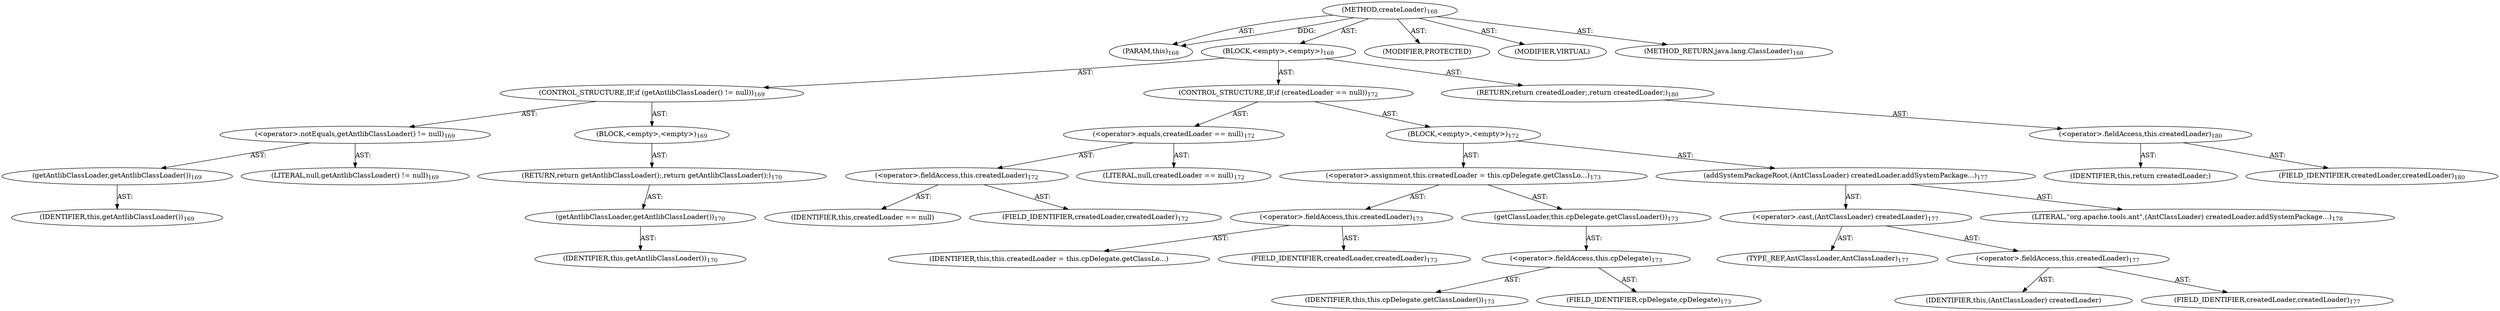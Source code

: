 digraph "createLoader" {  
"111669149705" [label = <(METHOD,createLoader)<SUB>168</SUB>> ]
"115964116997" [label = <(PARAM,this)<SUB>168</SUB>> ]
"25769803785" [label = <(BLOCK,&lt;empty&gt;,&lt;empty&gt;)<SUB>168</SUB>> ]
"47244640256" [label = <(CONTROL_STRUCTURE,IF,if (getAntlibClassLoader() != null))<SUB>169</SUB>> ]
"30064771092" [label = <(&lt;operator&gt;.notEquals,getAntlibClassLoader() != null)<SUB>169</SUB>> ]
"30064771093" [label = <(getAntlibClassLoader,getAntlibClassLoader())<SUB>169</SUB>> ]
"68719476742" [label = <(IDENTIFIER,this,getAntlibClassLoader())<SUB>169</SUB>> ]
"90194313217" [label = <(LITERAL,null,getAntlibClassLoader() != null)<SUB>169</SUB>> ]
"25769803786" [label = <(BLOCK,&lt;empty&gt;,&lt;empty&gt;)<SUB>169</SUB>> ]
"146028888069" [label = <(RETURN,return getAntlibClassLoader();,return getAntlibClassLoader();)<SUB>170</SUB>> ]
"30064771094" [label = <(getAntlibClassLoader,getAntlibClassLoader())<SUB>170</SUB>> ]
"68719476743" [label = <(IDENTIFIER,this,getAntlibClassLoader())<SUB>170</SUB>> ]
"47244640257" [label = <(CONTROL_STRUCTURE,IF,if (createdLoader == null))<SUB>172</SUB>> ]
"30064771095" [label = <(&lt;operator&gt;.equals,createdLoader == null)<SUB>172</SUB>> ]
"30064771096" [label = <(&lt;operator&gt;.fieldAccess,this.createdLoader)<SUB>172</SUB>> ]
"68719476756" [label = <(IDENTIFIER,this,createdLoader == null)> ]
"55834574858" [label = <(FIELD_IDENTIFIER,createdLoader,createdLoader)<SUB>172</SUB>> ]
"90194313218" [label = <(LITERAL,null,createdLoader == null)<SUB>172</SUB>> ]
"25769803787" [label = <(BLOCK,&lt;empty&gt;,&lt;empty&gt;)<SUB>172</SUB>> ]
"30064771097" [label = <(&lt;operator&gt;.assignment,this.createdLoader = this.cpDelegate.getClassLo...)<SUB>173</SUB>> ]
"30064771098" [label = <(&lt;operator&gt;.fieldAccess,this.createdLoader)<SUB>173</SUB>> ]
"68719476757" [label = <(IDENTIFIER,this,this.createdLoader = this.cpDelegate.getClassLo...)> ]
"55834574859" [label = <(FIELD_IDENTIFIER,createdLoader,createdLoader)<SUB>173</SUB>> ]
"30064771099" [label = <(getClassLoader,this.cpDelegate.getClassLoader())<SUB>173</SUB>> ]
"30064771100" [label = <(&lt;operator&gt;.fieldAccess,this.cpDelegate)<SUB>173</SUB>> ]
"68719476744" [label = <(IDENTIFIER,this,this.cpDelegate.getClassLoader())<SUB>173</SUB>> ]
"55834574860" [label = <(FIELD_IDENTIFIER,cpDelegate,cpDelegate)<SUB>173</SUB>> ]
"30064771101" [label = <(addSystemPackageRoot,(AntClassLoader) createdLoader.addSystemPackage...)<SUB>177</SUB>> ]
"30064771102" [label = <(&lt;operator&gt;.cast,(AntClassLoader) createdLoader)<SUB>177</SUB>> ]
"180388626432" [label = <(TYPE_REF,AntClassLoader,AntClassLoader)<SUB>177</SUB>> ]
"30064771103" [label = <(&lt;operator&gt;.fieldAccess,this.createdLoader)<SUB>177</SUB>> ]
"68719476758" [label = <(IDENTIFIER,this,(AntClassLoader) createdLoader)> ]
"55834574861" [label = <(FIELD_IDENTIFIER,createdLoader,createdLoader)<SUB>177</SUB>> ]
"90194313219" [label = <(LITERAL,&quot;org.apache.tools.ant&quot;,(AntClassLoader) createdLoader.addSystemPackage...)<SUB>178</SUB>> ]
"146028888070" [label = <(RETURN,return createdLoader;,return createdLoader;)<SUB>180</SUB>> ]
"30064771104" [label = <(&lt;operator&gt;.fieldAccess,this.createdLoader)<SUB>180</SUB>> ]
"68719476759" [label = <(IDENTIFIER,this,return createdLoader;)> ]
"55834574862" [label = <(FIELD_IDENTIFIER,createdLoader,createdLoader)<SUB>180</SUB>> ]
"133143986196" [label = <(MODIFIER,PROTECTED)> ]
"133143986197" [label = <(MODIFIER,VIRTUAL)> ]
"128849018889" [label = <(METHOD_RETURN,java.lang.ClassLoader)<SUB>168</SUB>> ]
  "111669149705" -> "115964116997"  [ label = "AST: "] 
  "111669149705" -> "25769803785"  [ label = "AST: "] 
  "111669149705" -> "133143986196"  [ label = "AST: "] 
  "111669149705" -> "133143986197"  [ label = "AST: "] 
  "111669149705" -> "128849018889"  [ label = "AST: "] 
  "25769803785" -> "47244640256"  [ label = "AST: "] 
  "25769803785" -> "47244640257"  [ label = "AST: "] 
  "25769803785" -> "146028888070"  [ label = "AST: "] 
  "47244640256" -> "30064771092"  [ label = "AST: "] 
  "47244640256" -> "25769803786"  [ label = "AST: "] 
  "30064771092" -> "30064771093"  [ label = "AST: "] 
  "30064771092" -> "90194313217"  [ label = "AST: "] 
  "30064771093" -> "68719476742"  [ label = "AST: "] 
  "25769803786" -> "146028888069"  [ label = "AST: "] 
  "146028888069" -> "30064771094"  [ label = "AST: "] 
  "30064771094" -> "68719476743"  [ label = "AST: "] 
  "47244640257" -> "30064771095"  [ label = "AST: "] 
  "47244640257" -> "25769803787"  [ label = "AST: "] 
  "30064771095" -> "30064771096"  [ label = "AST: "] 
  "30064771095" -> "90194313218"  [ label = "AST: "] 
  "30064771096" -> "68719476756"  [ label = "AST: "] 
  "30064771096" -> "55834574858"  [ label = "AST: "] 
  "25769803787" -> "30064771097"  [ label = "AST: "] 
  "25769803787" -> "30064771101"  [ label = "AST: "] 
  "30064771097" -> "30064771098"  [ label = "AST: "] 
  "30064771097" -> "30064771099"  [ label = "AST: "] 
  "30064771098" -> "68719476757"  [ label = "AST: "] 
  "30064771098" -> "55834574859"  [ label = "AST: "] 
  "30064771099" -> "30064771100"  [ label = "AST: "] 
  "30064771100" -> "68719476744"  [ label = "AST: "] 
  "30064771100" -> "55834574860"  [ label = "AST: "] 
  "30064771101" -> "30064771102"  [ label = "AST: "] 
  "30064771101" -> "90194313219"  [ label = "AST: "] 
  "30064771102" -> "180388626432"  [ label = "AST: "] 
  "30064771102" -> "30064771103"  [ label = "AST: "] 
  "30064771103" -> "68719476758"  [ label = "AST: "] 
  "30064771103" -> "55834574861"  [ label = "AST: "] 
  "146028888070" -> "30064771104"  [ label = "AST: "] 
  "30064771104" -> "68719476759"  [ label = "AST: "] 
  "30064771104" -> "55834574862"  [ label = "AST: "] 
  "111669149705" -> "115964116997"  [ label = "DDG: "] 
}
